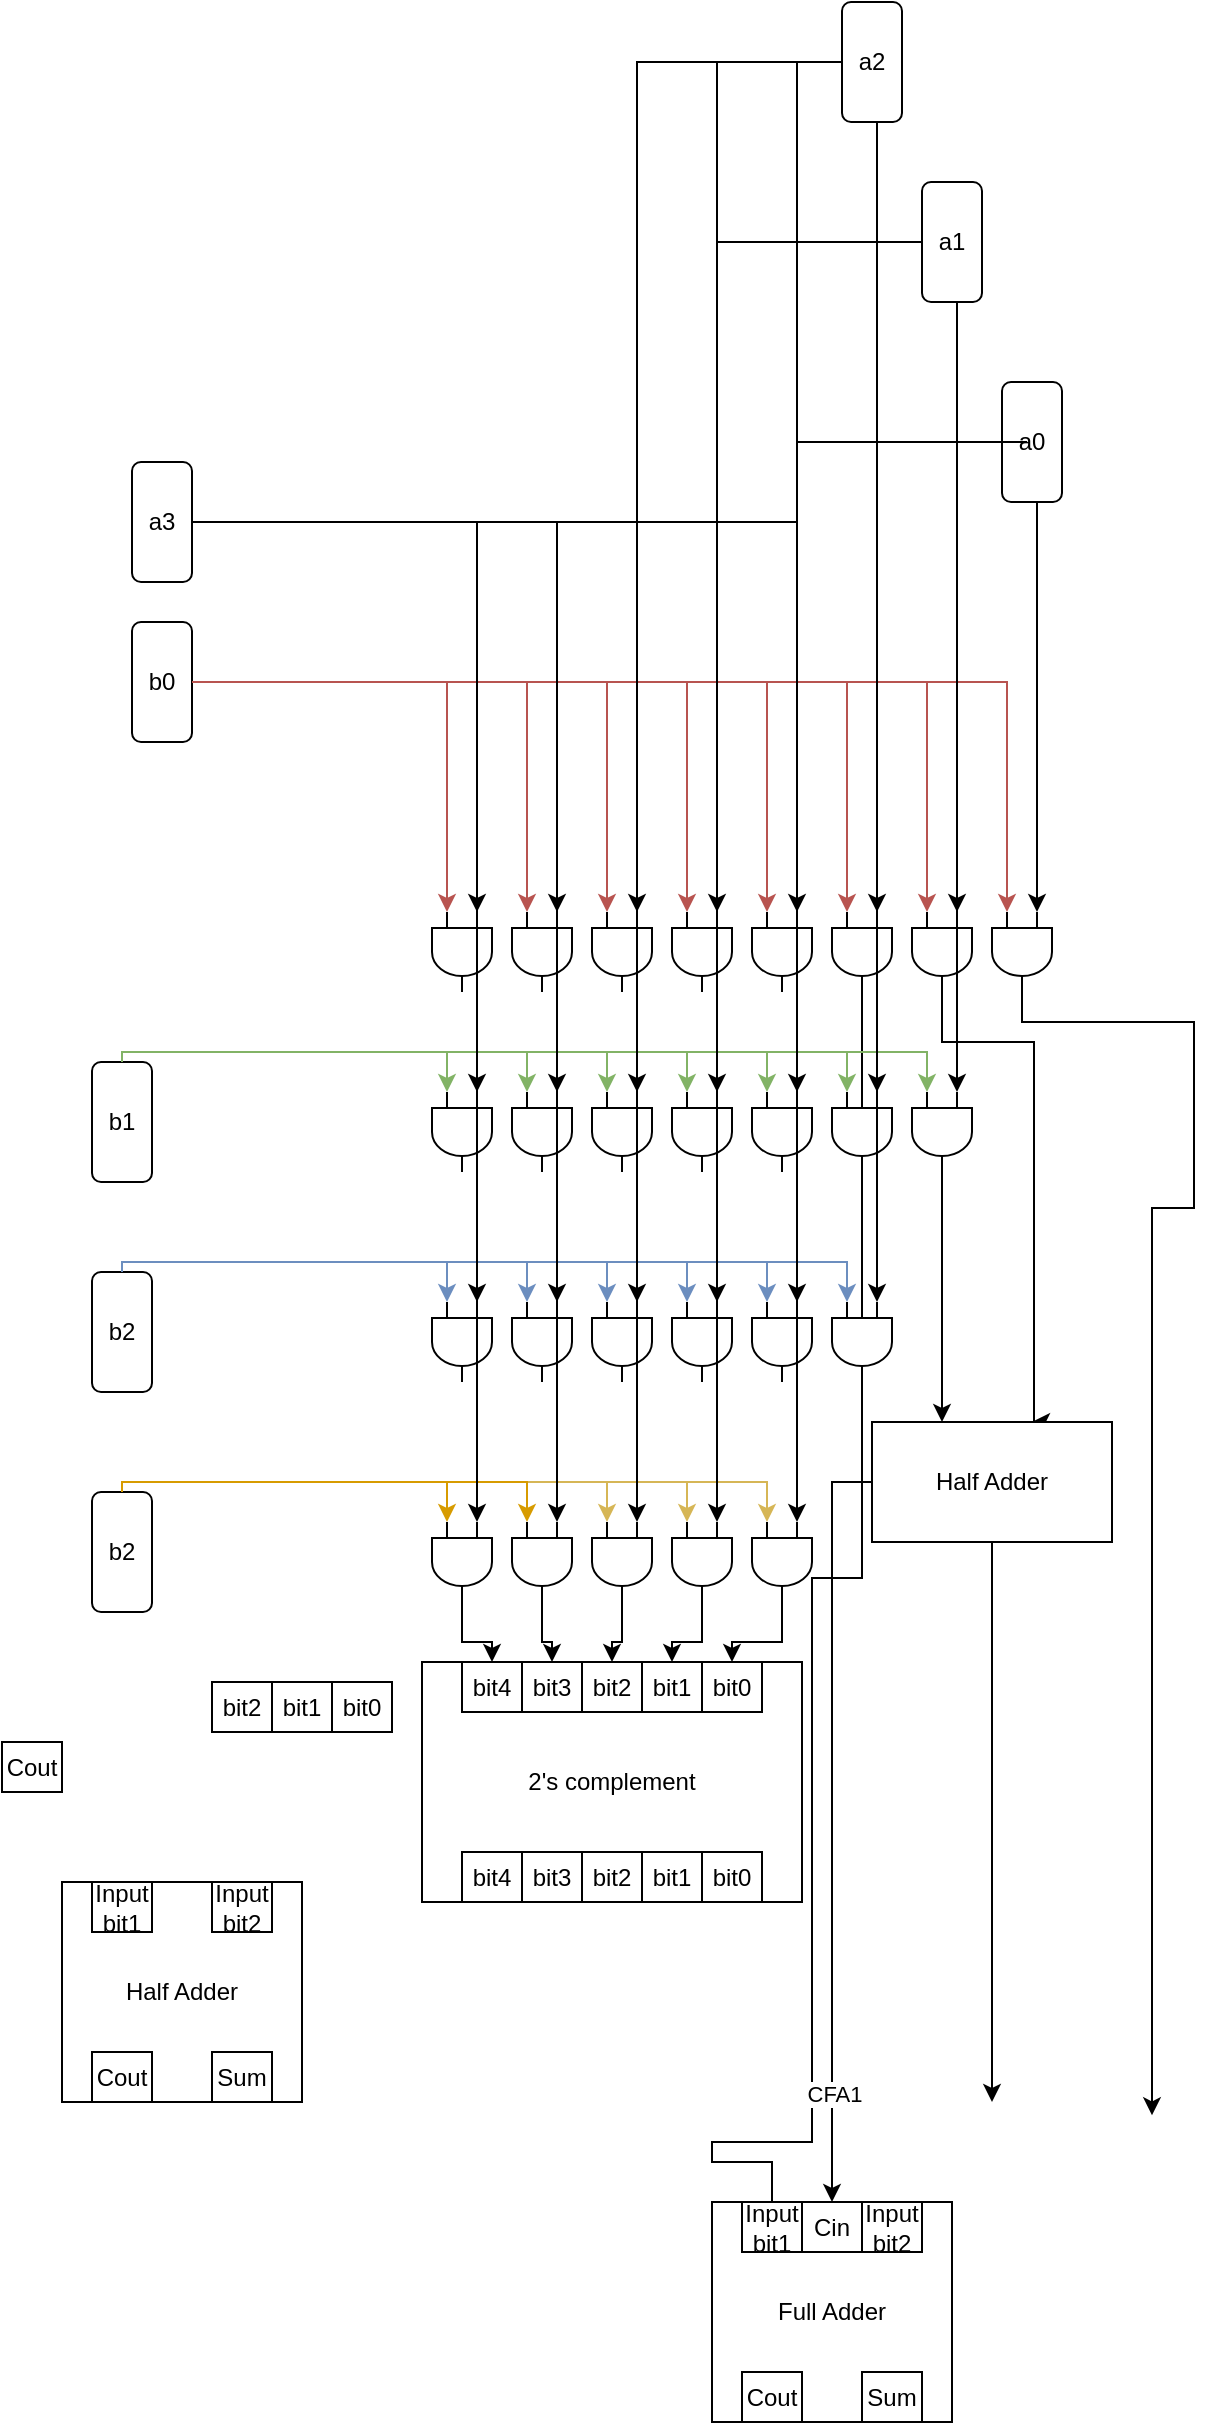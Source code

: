 <mxfile version="24.7.1" type="device">
  <diagram name="Page-1" id="_7-kyc24zZBBzPfGvsMf">
    <mxGraphModel dx="1100" dy="1685" grid="1" gridSize="10" guides="1" tooltips="1" connect="1" arrows="1" fold="1" page="1" pageScale="1" pageWidth="850" pageHeight="1100" math="0" shadow="0">
      <root>
        <mxCell id="0" />
        <mxCell id="1" parent="0" />
        <mxCell id="5pCQrYaOmco9dYhhF71u-10" value="a3" style="rounded=1;whiteSpace=wrap;html=1;" vertex="1" parent="1">
          <mxGeometry x="100" y="-60" width="30" height="60" as="geometry" />
        </mxCell>
        <mxCell id="5pCQrYaOmco9dYhhF71u-11" value="a2" style="rounded=1;whiteSpace=wrap;html=1;" vertex="1" parent="1">
          <mxGeometry x="455" y="-290" width="30" height="60" as="geometry" />
        </mxCell>
        <mxCell id="5pCQrYaOmco9dYhhF71u-12" value="a1" style="rounded=1;whiteSpace=wrap;html=1;" vertex="1" parent="1">
          <mxGeometry x="495" y="-200" width="30" height="60" as="geometry" />
        </mxCell>
        <mxCell id="5pCQrYaOmco9dYhhF71u-13" value="b0" style="rounded=1;whiteSpace=wrap;html=1;" vertex="1" parent="1">
          <mxGeometry x="100" y="20" width="30" height="60" as="geometry" />
        </mxCell>
        <mxCell id="5pCQrYaOmco9dYhhF71u-16" value="b1" style="rounded=1;whiteSpace=wrap;html=1;" vertex="1" parent="1">
          <mxGeometry x="80" y="240" width="30" height="60" as="geometry" />
        </mxCell>
        <mxCell id="5pCQrYaOmco9dYhhF71u-143" style="edgeStyle=orthogonalEdgeStyle;rounded=0;orthogonalLoop=1;jettySize=auto;html=1;exitX=1;exitY=0.5;exitDx=0;exitDy=0;exitPerimeter=0;" edge="1" parent="1" source="5pCQrYaOmco9dYhhF71u-19">
          <mxGeometry relative="1" as="geometry">
            <mxPoint x="610" y="766.667" as="targetPoint" />
            <Array as="points">
              <mxPoint x="545" y="220" />
              <mxPoint x="631" y="220" />
              <mxPoint x="631" y="313" />
            </Array>
          </mxGeometry>
        </mxCell>
        <mxCell id="5pCQrYaOmco9dYhhF71u-19" value="" style="verticalLabelPosition=bottom;shadow=0;dashed=0;align=center;html=1;verticalAlign=top;shape=mxgraph.electrical.logic_gates.logic_gate;operation=and;rotation=90;" vertex="1" parent="1">
          <mxGeometry x="525" y="170" width="40" height="30" as="geometry" />
        </mxCell>
        <mxCell id="5pCQrYaOmco9dYhhF71u-136" style="edgeStyle=orthogonalEdgeStyle;rounded=0;orthogonalLoop=1;jettySize=auto;html=1;exitX=1;exitY=0.5;exitDx=0;exitDy=0;exitPerimeter=0;" edge="1" parent="1" source="5pCQrYaOmco9dYhhF71u-20">
          <mxGeometry relative="1" as="geometry">
            <mxPoint x="550" y="420" as="targetPoint" />
            <Array as="points">
              <mxPoint x="505" y="230" />
              <mxPoint x="551" y="230" />
              <mxPoint x="551" y="420" />
            </Array>
          </mxGeometry>
        </mxCell>
        <mxCell id="5pCQrYaOmco9dYhhF71u-20" value="" style="verticalLabelPosition=bottom;shadow=0;dashed=0;align=center;html=1;verticalAlign=top;shape=mxgraph.electrical.logic_gates.logic_gate;operation=and;rotation=90;" vertex="1" parent="1">
          <mxGeometry x="485" y="170" width="40" height="30" as="geometry" />
        </mxCell>
        <mxCell id="5pCQrYaOmco9dYhhF71u-145" style="edgeStyle=orthogonalEdgeStyle;rounded=0;orthogonalLoop=1;jettySize=auto;html=1;entryX=0.5;entryY=1;entryDx=0;entryDy=0;" edge="1" parent="1" source="5pCQrYaOmco9dYhhF71u-21" target="5pCQrYaOmco9dYhhF71u-175">
          <mxGeometry relative="1" as="geometry">
            <mxPoint x="435" y="790.002" as="targetPoint" />
            <Array as="points">
              <mxPoint x="465" y="498" />
              <mxPoint x="440" y="498" />
              <mxPoint x="440" y="780" />
              <mxPoint x="390" y="780" />
              <mxPoint x="390" y="790" />
              <mxPoint x="420" y="790" />
            </Array>
          </mxGeometry>
        </mxCell>
        <mxCell id="5pCQrYaOmco9dYhhF71u-21" value="" style="verticalLabelPosition=bottom;shadow=0;dashed=0;align=center;html=1;verticalAlign=top;shape=mxgraph.electrical.logic_gates.logic_gate;operation=and;rotation=90;" vertex="1" parent="1">
          <mxGeometry x="445" y="170" width="40" height="30" as="geometry" />
        </mxCell>
        <mxCell id="5pCQrYaOmco9dYhhF71u-22" value="" style="verticalLabelPosition=bottom;shadow=0;dashed=0;align=center;html=1;verticalAlign=top;shape=mxgraph.electrical.logic_gates.logic_gate;operation=and;rotation=90;" vertex="1" parent="1">
          <mxGeometry x="405" y="170" width="40" height="30" as="geometry" />
        </mxCell>
        <mxCell id="5pCQrYaOmco9dYhhF71u-23" value="" style="verticalLabelPosition=bottom;shadow=0;dashed=0;align=center;html=1;verticalAlign=top;shape=mxgraph.electrical.logic_gates.logic_gate;operation=and;rotation=90;" vertex="1" parent="1">
          <mxGeometry x="365" y="170" width="40" height="30" as="geometry" />
        </mxCell>
        <mxCell id="5pCQrYaOmco9dYhhF71u-24" value="" style="verticalLabelPosition=bottom;shadow=0;dashed=0;align=center;html=1;verticalAlign=top;shape=mxgraph.electrical.logic_gates.logic_gate;operation=and;rotation=90;" vertex="1" parent="1">
          <mxGeometry x="325" y="170" width="40" height="30" as="geometry" />
        </mxCell>
        <mxCell id="5pCQrYaOmco9dYhhF71u-25" value="" style="verticalLabelPosition=bottom;shadow=0;dashed=0;align=center;html=1;verticalAlign=top;shape=mxgraph.electrical.logic_gates.logic_gate;operation=and;rotation=90;" vertex="1" parent="1">
          <mxGeometry x="285" y="170" width="40" height="30" as="geometry" />
        </mxCell>
        <mxCell id="5pCQrYaOmco9dYhhF71u-26" value="" style="verticalLabelPosition=bottom;shadow=0;dashed=0;align=center;html=1;verticalAlign=top;shape=mxgraph.electrical.logic_gates.logic_gate;operation=and;rotation=90;" vertex="1" parent="1">
          <mxGeometry x="245" y="170" width="40" height="30" as="geometry" />
        </mxCell>
        <mxCell id="5pCQrYaOmco9dYhhF71u-28" style="edgeStyle=orthogonalEdgeStyle;rounded=0;orthogonalLoop=1;jettySize=auto;html=1;entryX=0;entryY=0.75;entryDx=0;entryDy=0;entryPerimeter=0;fillColor=#f8cecc;strokeColor=#b85450;" edge="1" parent="1" source="5pCQrYaOmco9dYhhF71u-13" target="5pCQrYaOmco9dYhhF71u-19">
          <mxGeometry relative="1" as="geometry">
            <Array as="points">
              <mxPoint x="538" y="50" />
            </Array>
          </mxGeometry>
        </mxCell>
        <mxCell id="5pCQrYaOmco9dYhhF71u-31" style="edgeStyle=orthogonalEdgeStyle;rounded=0;orthogonalLoop=1;jettySize=auto;html=1;entryX=0;entryY=0.25;entryDx=0;entryDy=0;entryPerimeter=0;" edge="1" parent="1" source="5pCQrYaOmco9dYhhF71u-10" target="5pCQrYaOmco9dYhhF71u-22">
          <mxGeometry relative="1" as="geometry">
            <Array as="points">
              <mxPoint x="105" y="-30" />
              <mxPoint x="432" y="-30" />
            </Array>
          </mxGeometry>
        </mxCell>
        <mxCell id="5pCQrYaOmco9dYhhF71u-32" style="edgeStyle=orthogonalEdgeStyle;rounded=0;orthogonalLoop=1;jettySize=auto;html=1;entryX=0;entryY=0.25;entryDx=0;entryDy=0;entryPerimeter=0;" edge="1" parent="1" source="5pCQrYaOmco9dYhhF71u-10" target="5pCQrYaOmco9dYhhF71u-23">
          <mxGeometry relative="1" as="geometry">
            <Array as="points">
              <mxPoint x="105" y="-30" />
              <mxPoint x="392" y="-30" />
            </Array>
          </mxGeometry>
        </mxCell>
        <mxCell id="5pCQrYaOmco9dYhhF71u-33" style="edgeStyle=orthogonalEdgeStyle;rounded=0;orthogonalLoop=1;jettySize=auto;html=1;entryX=0;entryY=0.25;entryDx=0;entryDy=0;entryPerimeter=0;" edge="1" parent="1" source="5pCQrYaOmco9dYhhF71u-10" target="5pCQrYaOmco9dYhhF71u-24">
          <mxGeometry relative="1" as="geometry">
            <Array as="points">
              <mxPoint x="352" y="-30" />
            </Array>
          </mxGeometry>
        </mxCell>
        <mxCell id="5pCQrYaOmco9dYhhF71u-37" style="edgeStyle=orthogonalEdgeStyle;rounded=0;orthogonalLoop=1;jettySize=auto;html=1;entryX=0;entryY=0.25;entryDx=0;entryDy=0;entryPerimeter=0;" edge="1" parent="1" source="5pCQrYaOmco9dYhhF71u-10" target="5pCQrYaOmco9dYhhF71u-25">
          <mxGeometry relative="1" as="geometry">
            <Array as="points">
              <mxPoint x="312" y="-30" />
            </Array>
          </mxGeometry>
        </mxCell>
        <mxCell id="5pCQrYaOmco9dYhhF71u-38" style="edgeStyle=orthogonalEdgeStyle;rounded=0;orthogonalLoop=1;jettySize=auto;html=1;entryX=0;entryY=0.25;entryDx=0;entryDy=0;entryPerimeter=0;" edge="1" parent="1" source="5pCQrYaOmco9dYhhF71u-10" target="5pCQrYaOmco9dYhhF71u-26">
          <mxGeometry relative="1" as="geometry">
            <Array as="points">
              <mxPoint x="105" y="-30" />
              <mxPoint x="272" y="-30" />
            </Array>
          </mxGeometry>
        </mxCell>
        <mxCell id="5pCQrYaOmco9dYhhF71u-9" value="a0" style="rounded=1;whiteSpace=wrap;html=1;" vertex="1" parent="1">
          <mxGeometry x="535" y="-100" width="30" height="60" as="geometry" />
        </mxCell>
        <mxCell id="5pCQrYaOmco9dYhhF71u-40" style="edgeStyle=orthogonalEdgeStyle;rounded=0;orthogonalLoop=1;jettySize=auto;html=1;entryX=0;entryY=0.25;entryDx=0;entryDy=0;entryPerimeter=0;" edge="1" parent="1" source="5pCQrYaOmco9dYhhF71u-12" target="5pCQrYaOmco9dYhhF71u-20">
          <mxGeometry relative="1" as="geometry">
            <Array as="points">
              <mxPoint x="513" y="102" />
            </Array>
          </mxGeometry>
        </mxCell>
        <mxCell id="5pCQrYaOmco9dYhhF71u-41" style="edgeStyle=orthogonalEdgeStyle;rounded=0;orthogonalLoop=1;jettySize=auto;html=1;entryX=0;entryY=0.25;entryDx=0;entryDy=0;entryPerimeter=0;" edge="1" parent="1" source="5pCQrYaOmco9dYhhF71u-9" target="5pCQrYaOmco9dYhhF71u-19">
          <mxGeometry relative="1" as="geometry">
            <Array as="points">
              <mxPoint x="552" y="50" />
            </Array>
          </mxGeometry>
        </mxCell>
        <mxCell id="5pCQrYaOmco9dYhhF71u-44" style="edgeStyle=orthogonalEdgeStyle;rounded=0;orthogonalLoop=1;jettySize=auto;html=1;entryX=0;entryY=0.25;entryDx=0;entryDy=0;entryPerimeter=0;" edge="1" parent="1" source="5pCQrYaOmco9dYhhF71u-11" target="5pCQrYaOmco9dYhhF71u-21">
          <mxGeometry relative="1" as="geometry">
            <mxPoint x="470" y="160" as="targetPoint" />
            <Array as="points">
              <mxPoint x="473" y="88" />
            </Array>
          </mxGeometry>
        </mxCell>
        <mxCell id="5pCQrYaOmco9dYhhF71u-45" style="edgeStyle=orthogonalEdgeStyle;rounded=0;orthogonalLoop=1;jettySize=auto;html=1;entryX=0;entryY=0.75;entryDx=0;entryDy=0;entryPerimeter=0;fillColor=#f8cecc;strokeColor=#b85450;" edge="1" parent="1" source="5pCQrYaOmco9dYhhF71u-13" target="5pCQrYaOmco9dYhhF71u-20">
          <mxGeometry relative="1" as="geometry" />
        </mxCell>
        <mxCell id="5pCQrYaOmco9dYhhF71u-46" style="edgeStyle=orthogonalEdgeStyle;rounded=0;orthogonalLoop=1;jettySize=auto;html=1;entryX=0;entryY=0.75;entryDx=0;entryDy=0;entryPerimeter=0;fillColor=#f8cecc;strokeColor=#b85450;" edge="1" parent="1" source="5pCQrYaOmco9dYhhF71u-13" target="5pCQrYaOmco9dYhhF71u-21">
          <mxGeometry relative="1" as="geometry">
            <mxPoint x="450" y="160" as="targetPoint" />
            <Array as="points">
              <mxPoint x="458" y="50" />
            </Array>
          </mxGeometry>
        </mxCell>
        <mxCell id="5pCQrYaOmco9dYhhF71u-47" style="edgeStyle=orthogonalEdgeStyle;rounded=0;orthogonalLoop=1;jettySize=auto;html=1;entryX=0;entryY=0.75;entryDx=0;entryDy=0;entryPerimeter=0;fillColor=#f8cecc;strokeColor=#b85450;" edge="1" parent="1" source="5pCQrYaOmco9dYhhF71u-13" target="5pCQrYaOmco9dYhhF71u-22">
          <mxGeometry relative="1" as="geometry" />
        </mxCell>
        <mxCell id="5pCQrYaOmco9dYhhF71u-48" style="edgeStyle=orthogonalEdgeStyle;rounded=0;orthogonalLoop=1;jettySize=auto;html=1;entryX=0;entryY=0.75;entryDx=0;entryDy=0;entryPerimeter=0;fillColor=#f8cecc;strokeColor=#b85450;" edge="1" parent="1" source="5pCQrYaOmco9dYhhF71u-13" target="5pCQrYaOmco9dYhhF71u-23">
          <mxGeometry relative="1" as="geometry" />
        </mxCell>
        <mxCell id="5pCQrYaOmco9dYhhF71u-50" style="edgeStyle=orthogonalEdgeStyle;rounded=0;orthogonalLoop=1;jettySize=auto;html=1;entryX=0;entryY=0.75;entryDx=0;entryDy=0;entryPerimeter=0;fillColor=#f8cecc;strokeColor=#b85450;" edge="1" parent="1" source="5pCQrYaOmco9dYhhF71u-13" target="5pCQrYaOmco9dYhhF71u-24">
          <mxGeometry relative="1" as="geometry" />
        </mxCell>
        <mxCell id="5pCQrYaOmco9dYhhF71u-51" style="edgeStyle=orthogonalEdgeStyle;rounded=0;orthogonalLoop=1;jettySize=auto;html=1;entryX=0;entryY=0.75;entryDx=0;entryDy=0;entryPerimeter=0;fillColor=#f8cecc;strokeColor=#b85450;" edge="1" parent="1" source="5pCQrYaOmco9dYhhF71u-13" target="5pCQrYaOmco9dYhhF71u-25">
          <mxGeometry relative="1" as="geometry" />
        </mxCell>
        <mxCell id="5pCQrYaOmco9dYhhF71u-52" style="edgeStyle=orthogonalEdgeStyle;rounded=0;orthogonalLoop=1;jettySize=auto;html=1;entryX=0;entryY=0.75;entryDx=0;entryDy=0;entryPerimeter=0;fillColor=#f8cecc;strokeColor=#b85450;" edge="1" parent="1" source="5pCQrYaOmco9dYhhF71u-13" target="5pCQrYaOmco9dYhhF71u-26">
          <mxGeometry relative="1" as="geometry" />
        </mxCell>
        <mxCell id="5pCQrYaOmco9dYhhF71u-137" style="edgeStyle=orthogonalEdgeStyle;rounded=0;orthogonalLoop=1;jettySize=auto;html=1;" edge="1" parent="1" source="5pCQrYaOmco9dYhhF71u-54">
          <mxGeometry relative="1" as="geometry">
            <mxPoint x="505" y="420" as="targetPoint" />
          </mxGeometry>
        </mxCell>
        <mxCell id="5pCQrYaOmco9dYhhF71u-54" value="" style="verticalLabelPosition=bottom;shadow=0;dashed=0;align=center;html=1;verticalAlign=top;shape=mxgraph.electrical.logic_gates.logic_gate;operation=and;rotation=90;" vertex="1" parent="1">
          <mxGeometry x="485" y="260" width="40" height="30" as="geometry" />
        </mxCell>
        <mxCell id="5pCQrYaOmco9dYhhF71u-55" value="" style="verticalLabelPosition=bottom;shadow=0;dashed=0;align=center;html=1;verticalAlign=top;shape=mxgraph.electrical.logic_gates.logic_gate;operation=and;rotation=90;" vertex="1" parent="1">
          <mxGeometry x="445" y="260" width="40" height="30" as="geometry" />
        </mxCell>
        <mxCell id="5pCQrYaOmco9dYhhF71u-56" value="" style="verticalLabelPosition=bottom;shadow=0;dashed=0;align=center;html=1;verticalAlign=top;shape=mxgraph.electrical.logic_gates.logic_gate;operation=and;rotation=90;" vertex="1" parent="1">
          <mxGeometry x="405" y="260" width="40" height="30" as="geometry" />
        </mxCell>
        <mxCell id="5pCQrYaOmco9dYhhF71u-57" value="" style="verticalLabelPosition=bottom;shadow=0;dashed=0;align=center;html=1;verticalAlign=top;shape=mxgraph.electrical.logic_gates.logic_gate;operation=and;rotation=90;" vertex="1" parent="1">
          <mxGeometry x="365" y="260" width="40" height="30" as="geometry" />
        </mxCell>
        <mxCell id="5pCQrYaOmco9dYhhF71u-58" value="" style="verticalLabelPosition=bottom;shadow=0;dashed=0;align=center;html=1;verticalAlign=top;shape=mxgraph.electrical.logic_gates.logic_gate;operation=and;rotation=90;" vertex="1" parent="1">
          <mxGeometry x="325" y="260" width="40" height="30" as="geometry" />
        </mxCell>
        <mxCell id="5pCQrYaOmco9dYhhF71u-59" value="" style="verticalLabelPosition=bottom;shadow=0;dashed=0;align=center;html=1;verticalAlign=top;shape=mxgraph.electrical.logic_gates.logic_gate;operation=and;rotation=90;" vertex="1" parent="1">
          <mxGeometry x="285" y="260" width="40" height="30" as="geometry" />
        </mxCell>
        <mxCell id="5pCQrYaOmco9dYhhF71u-60" value="" style="verticalLabelPosition=bottom;shadow=0;dashed=0;align=center;html=1;verticalAlign=top;shape=mxgraph.electrical.logic_gates.logic_gate;operation=and;rotation=90;" vertex="1" parent="1">
          <mxGeometry x="245" y="260" width="40" height="30" as="geometry" />
        </mxCell>
        <mxCell id="5pCQrYaOmco9dYhhF71u-62" style="edgeStyle=orthogonalEdgeStyle;rounded=0;orthogonalLoop=1;jettySize=auto;html=1;entryX=0;entryY=0.75;entryDx=0;entryDy=0;entryPerimeter=0;fillColor=#d5e8d4;strokeColor=#82b366;" edge="1" parent="1" source="5pCQrYaOmco9dYhhF71u-16" target="5pCQrYaOmco9dYhhF71u-54">
          <mxGeometry relative="1" as="geometry">
            <Array as="points">
              <mxPoint x="95" y="235" />
              <mxPoint x="498" y="235" />
            </Array>
          </mxGeometry>
        </mxCell>
        <mxCell id="5pCQrYaOmco9dYhhF71u-63" style="edgeStyle=orthogonalEdgeStyle;rounded=0;orthogonalLoop=1;jettySize=auto;html=1;entryX=0;entryY=0.75;entryDx=0;entryDy=0;entryPerimeter=0;fillColor=#d5e8d4;strokeColor=#82b366;" edge="1" parent="1" source="5pCQrYaOmco9dYhhF71u-16" target="5pCQrYaOmco9dYhhF71u-55">
          <mxGeometry relative="1" as="geometry">
            <Array as="points">
              <mxPoint x="95" y="235" />
              <mxPoint x="458" y="235" />
            </Array>
          </mxGeometry>
        </mxCell>
        <mxCell id="5pCQrYaOmco9dYhhF71u-64" style="edgeStyle=orthogonalEdgeStyle;rounded=0;orthogonalLoop=1;jettySize=auto;html=1;entryX=0;entryY=0.75;entryDx=0;entryDy=0;entryPerimeter=0;fillColor=#d5e8d4;strokeColor=#82b366;" edge="1" parent="1" source="5pCQrYaOmco9dYhhF71u-16" target="5pCQrYaOmco9dYhhF71u-56">
          <mxGeometry relative="1" as="geometry">
            <Array as="points">
              <mxPoint x="95" y="235" />
              <mxPoint x="418" y="235" />
            </Array>
          </mxGeometry>
        </mxCell>
        <mxCell id="5pCQrYaOmco9dYhhF71u-65" style="edgeStyle=orthogonalEdgeStyle;rounded=0;orthogonalLoop=1;jettySize=auto;html=1;entryX=0;entryY=0.75;entryDx=0;entryDy=0;entryPerimeter=0;fillColor=#d5e8d4;strokeColor=#82b366;" edge="1" parent="1" source="5pCQrYaOmco9dYhhF71u-16" target="5pCQrYaOmco9dYhhF71u-57">
          <mxGeometry relative="1" as="geometry">
            <Array as="points">
              <mxPoint x="95" y="235" />
              <mxPoint x="378" y="235" />
            </Array>
          </mxGeometry>
        </mxCell>
        <mxCell id="5pCQrYaOmco9dYhhF71u-66" style="edgeStyle=orthogonalEdgeStyle;rounded=0;orthogonalLoop=1;jettySize=auto;html=1;entryX=0;entryY=0.75;entryDx=0;entryDy=0;entryPerimeter=0;fillColor=#d5e8d4;strokeColor=#82b366;" edge="1" parent="1" source="5pCQrYaOmco9dYhhF71u-16" target="5pCQrYaOmco9dYhhF71u-58">
          <mxGeometry relative="1" as="geometry">
            <Array as="points">
              <mxPoint x="95" y="235" />
              <mxPoint x="338" y="235" />
            </Array>
          </mxGeometry>
        </mxCell>
        <mxCell id="5pCQrYaOmco9dYhhF71u-67" style="edgeStyle=orthogonalEdgeStyle;rounded=0;orthogonalLoop=1;jettySize=auto;html=1;entryX=0;entryY=0.75;entryDx=0;entryDy=0;entryPerimeter=0;fillColor=#d5e8d4;strokeColor=#82b366;" edge="1" parent="1" source="5pCQrYaOmco9dYhhF71u-16" target="5pCQrYaOmco9dYhhF71u-59">
          <mxGeometry relative="1" as="geometry">
            <Array as="points">
              <mxPoint x="95" y="235" />
              <mxPoint x="298" y="235" />
            </Array>
          </mxGeometry>
        </mxCell>
        <mxCell id="5pCQrYaOmco9dYhhF71u-68" style="edgeStyle=orthogonalEdgeStyle;rounded=0;orthogonalLoop=1;jettySize=auto;html=1;entryX=0;entryY=0.75;entryDx=0;entryDy=0;entryPerimeter=0;fillColor=#d5e8d4;strokeColor=#82b366;" edge="1" parent="1" source="5pCQrYaOmco9dYhhF71u-16" target="5pCQrYaOmco9dYhhF71u-60">
          <mxGeometry relative="1" as="geometry">
            <Array as="points">
              <mxPoint x="95" y="235" />
              <mxPoint x="258" y="235" />
            </Array>
          </mxGeometry>
        </mxCell>
        <mxCell id="5pCQrYaOmco9dYhhF71u-70" style="edgeStyle=orthogonalEdgeStyle;rounded=0;orthogonalLoop=1;jettySize=auto;html=1;entryX=0;entryY=0.25;entryDx=0;entryDy=0;entryPerimeter=0;" edge="1" parent="1" target="5pCQrYaOmco9dYhhF71u-54">
          <mxGeometry relative="1" as="geometry">
            <mxPoint x="547.53" y="-70" as="sourcePoint" />
            <mxPoint x="525.03" y="235" as="targetPoint" />
            <Array as="points">
              <mxPoint x="513" y="-70" />
            </Array>
          </mxGeometry>
        </mxCell>
        <mxCell id="5pCQrYaOmco9dYhhF71u-73" style="edgeStyle=orthogonalEdgeStyle;rounded=0;orthogonalLoop=1;jettySize=auto;html=1;entryX=0;entryY=0.25;entryDx=0;entryDy=0;entryPerimeter=0;" edge="1" parent="1" source="5pCQrYaOmco9dYhhF71u-11" target="5pCQrYaOmco9dYhhF71u-56">
          <mxGeometry relative="1" as="geometry" />
        </mxCell>
        <mxCell id="5pCQrYaOmco9dYhhF71u-74" style="edgeStyle=orthogonalEdgeStyle;rounded=0;orthogonalLoop=1;jettySize=auto;html=1;entryX=0;entryY=0.25;entryDx=0;entryDy=0;entryPerimeter=0;" edge="1" parent="1" source="5pCQrYaOmco9dYhhF71u-12" target="5pCQrYaOmco9dYhhF71u-55">
          <mxGeometry relative="1" as="geometry" />
        </mxCell>
        <mxCell id="5pCQrYaOmco9dYhhF71u-75" style="edgeStyle=orthogonalEdgeStyle;rounded=0;orthogonalLoop=1;jettySize=auto;html=1;entryX=0;entryY=0.25;entryDx=0;entryDy=0;entryPerimeter=0;" edge="1" parent="1" source="5pCQrYaOmco9dYhhF71u-10" target="5pCQrYaOmco9dYhhF71u-57">
          <mxGeometry relative="1" as="geometry">
            <Array as="points">
              <mxPoint x="105" y="-30" />
              <mxPoint x="392" y="-30" />
            </Array>
          </mxGeometry>
        </mxCell>
        <mxCell id="5pCQrYaOmco9dYhhF71u-76" style="edgeStyle=orthogonalEdgeStyle;rounded=0;orthogonalLoop=1;jettySize=auto;html=1;entryX=0;entryY=0.25;entryDx=0;entryDy=0;entryPerimeter=0;" edge="1" parent="1" source="5pCQrYaOmco9dYhhF71u-10" target="5pCQrYaOmco9dYhhF71u-58">
          <mxGeometry relative="1" as="geometry">
            <Array as="points">
              <mxPoint x="105" y="-30" />
              <mxPoint x="352" y="-30" />
            </Array>
          </mxGeometry>
        </mxCell>
        <mxCell id="5pCQrYaOmco9dYhhF71u-77" style="edgeStyle=orthogonalEdgeStyle;rounded=0;orthogonalLoop=1;jettySize=auto;html=1;entryX=0;entryY=0.25;entryDx=0;entryDy=0;entryPerimeter=0;" edge="1" parent="1" source="5pCQrYaOmco9dYhhF71u-10" target="5pCQrYaOmco9dYhhF71u-59">
          <mxGeometry relative="1" as="geometry">
            <Array as="points">
              <mxPoint x="105" y="-30" />
              <mxPoint x="312" y="-30" />
            </Array>
          </mxGeometry>
        </mxCell>
        <mxCell id="5pCQrYaOmco9dYhhF71u-78" style="edgeStyle=orthogonalEdgeStyle;rounded=0;orthogonalLoop=1;jettySize=auto;html=1;entryX=0;entryY=0.25;entryDx=0;entryDy=0;entryPerimeter=0;" edge="1" parent="1" source="5pCQrYaOmco9dYhhF71u-10" target="5pCQrYaOmco9dYhhF71u-60">
          <mxGeometry relative="1" as="geometry">
            <Array as="points">
              <mxPoint x="105" y="-30" />
              <mxPoint x="272" y="-30" />
            </Array>
          </mxGeometry>
        </mxCell>
        <mxCell id="5pCQrYaOmco9dYhhF71u-79" value="b2" style="rounded=1;whiteSpace=wrap;html=1;" vertex="1" parent="1">
          <mxGeometry x="80" y="345" width="30" height="60" as="geometry" />
        </mxCell>
        <mxCell id="5pCQrYaOmco9dYhhF71u-81" value="" style="verticalLabelPosition=bottom;shadow=0;dashed=0;align=center;html=1;verticalAlign=top;shape=mxgraph.electrical.logic_gates.logic_gate;operation=and;rotation=90;" vertex="1" parent="1">
          <mxGeometry x="445" y="365" width="40" height="30" as="geometry" />
        </mxCell>
        <mxCell id="5pCQrYaOmco9dYhhF71u-82" value="" style="verticalLabelPosition=bottom;shadow=0;dashed=0;align=center;html=1;verticalAlign=top;shape=mxgraph.electrical.logic_gates.logic_gate;operation=and;rotation=90;" vertex="1" parent="1">
          <mxGeometry x="405" y="365" width="40" height="30" as="geometry" />
        </mxCell>
        <mxCell id="5pCQrYaOmco9dYhhF71u-83" value="" style="verticalLabelPosition=bottom;shadow=0;dashed=0;align=center;html=1;verticalAlign=top;shape=mxgraph.electrical.logic_gates.logic_gate;operation=and;rotation=90;" vertex="1" parent="1">
          <mxGeometry x="365" y="365" width="40" height="30" as="geometry" />
        </mxCell>
        <mxCell id="5pCQrYaOmco9dYhhF71u-84" value="" style="verticalLabelPosition=bottom;shadow=0;dashed=0;align=center;html=1;verticalAlign=top;shape=mxgraph.electrical.logic_gates.logic_gate;operation=and;rotation=90;" vertex="1" parent="1">
          <mxGeometry x="325" y="365" width="40" height="30" as="geometry" />
        </mxCell>
        <mxCell id="5pCQrYaOmco9dYhhF71u-85" value="" style="verticalLabelPosition=bottom;shadow=0;dashed=0;align=center;html=1;verticalAlign=top;shape=mxgraph.electrical.logic_gates.logic_gate;operation=and;rotation=90;" vertex="1" parent="1">
          <mxGeometry x="285" y="365" width="40" height="30" as="geometry" />
        </mxCell>
        <mxCell id="5pCQrYaOmco9dYhhF71u-86" value="" style="verticalLabelPosition=bottom;shadow=0;dashed=0;align=center;html=1;verticalAlign=top;shape=mxgraph.electrical.logic_gates.logic_gate;operation=and;rotation=90;" vertex="1" parent="1">
          <mxGeometry x="245" y="365" width="40" height="30" as="geometry" />
        </mxCell>
        <mxCell id="5pCQrYaOmco9dYhhF71u-88" style="edgeStyle=orthogonalEdgeStyle;rounded=0;orthogonalLoop=1;jettySize=auto;html=1;entryX=0;entryY=0.75;entryDx=0;entryDy=0;entryPerimeter=0;fillColor=#dae8fc;strokeColor=#6c8ebf;" edge="1" parent="1" source="5pCQrYaOmco9dYhhF71u-79" target="5pCQrYaOmco9dYhhF71u-81">
          <mxGeometry relative="1" as="geometry">
            <Array as="points">
              <mxPoint x="95" y="340" />
              <mxPoint x="458" y="340" />
            </Array>
          </mxGeometry>
        </mxCell>
        <mxCell id="5pCQrYaOmco9dYhhF71u-89" style="edgeStyle=orthogonalEdgeStyle;rounded=0;orthogonalLoop=1;jettySize=auto;html=1;entryX=0;entryY=0.75;entryDx=0;entryDy=0;entryPerimeter=0;fillColor=#dae8fc;strokeColor=#6c8ebf;" edge="1" parent="1" source="5pCQrYaOmco9dYhhF71u-79" target="5pCQrYaOmco9dYhhF71u-82">
          <mxGeometry relative="1" as="geometry">
            <Array as="points">
              <mxPoint x="95" y="340" />
              <mxPoint x="418" y="340" />
            </Array>
          </mxGeometry>
        </mxCell>
        <mxCell id="5pCQrYaOmco9dYhhF71u-90" style="edgeStyle=orthogonalEdgeStyle;rounded=0;orthogonalLoop=1;jettySize=auto;html=1;entryX=0;entryY=0.75;entryDx=0;entryDy=0;entryPerimeter=0;fillColor=#dae8fc;strokeColor=#6c8ebf;" edge="1" parent="1" source="5pCQrYaOmco9dYhhF71u-79" target="5pCQrYaOmco9dYhhF71u-83">
          <mxGeometry relative="1" as="geometry">
            <Array as="points">
              <mxPoint x="95" y="340" />
              <mxPoint x="378" y="340" />
            </Array>
          </mxGeometry>
        </mxCell>
        <mxCell id="5pCQrYaOmco9dYhhF71u-91" style="edgeStyle=orthogonalEdgeStyle;rounded=0;orthogonalLoop=1;jettySize=auto;html=1;entryX=0;entryY=0.75;entryDx=0;entryDy=0;entryPerimeter=0;fillColor=#dae8fc;strokeColor=#6c8ebf;" edge="1" parent="1" source="5pCQrYaOmco9dYhhF71u-79" target="5pCQrYaOmco9dYhhF71u-84">
          <mxGeometry relative="1" as="geometry">
            <Array as="points">
              <mxPoint x="95" y="340" />
              <mxPoint x="338" y="340" />
            </Array>
          </mxGeometry>
        </mxCell>
        <mxCell id="5pCQrYaOmco9dYhhF71u-92" style="edgeStyle=orthogonalEdgeStyle;rounded=0;orthogonalLoop=1;jettySize=auto;html=1;entryX=0;entryY=0.75;entryDx=0;entryDy=0;entryPerimeter=0;fillColor=#dae8fc;strokeColor=#6c8ebf;" edge="1" parent="1" source="5pCQrYaOmco9dYhhF71u-79" target="5pCQrYaOmco9dYhhF71u-85">
          <mxGeometry relative="1" as="geometry">
            <Array as="points">
              <mxPoint x="95" y="340" />
              <mxPoint x="298" y="340" />
            </Array>
          </mxGeometry>
        </mxCell>
        <mxCell id="5pCQrYaOmco9dYhhF71u-93" style="edgeStyle=orthogonalEdgeStyle;rounded=0;orthogonalLoop=1;jettySize=auto;html=1;entryX=0;entryY=0.75;entryDx=0;entryDy=0;entryPerimeter=0;fillColor=#dae8fc;strokeColor=#6c8ebf;" edge="1" parent="1" source="5pCQrYaOmco9dYhhF71u-79" target="5pCQrYaOmco9dYhhF71u-86">
          <mxGeometry relative="1" as="geometry">
            <Array as="points">
              <mxPoint x="95" y="340" />
              <mxPoint x="258" y="340" />
            </Array>
          </mxGeometry>
        </mxCell>
        <mxCell id="5pCQrYaOmco9dYhhF71u-95" style="edgeStyle=orthogonalEdgeStyle;rounded=0;orthogonalLoop=1;jettySize=auto;html=1;entryX=0;entryY=0.25;entryDx=0;entryDy=0;entryPerimeter=0;" edge="1" parent="1" source="5pCQrYaOmco9dYhhF71u-10" target="5pCQrYaOmco9dYhhF71u-86">
          <mxGeometry relative="1" as="geometry">
            <Array as="points">
              <mxPoint x="105" y="-30" />
              <mxPoint x="272" y="-30" />
            </Array>
          </mxGeometry>
        </mxCell>
        <mxCell id="5pCQrYaOmco9dYhhF71u-96" style="edgeStyle=orthogonalEdgeStyle;rounded=0;orthogonalLoop=1;jettySize=auto;html=1;entryX=0;entryY=0.25;entryDx=0;entryDy=0;entryPerimeter=0;" edge="1" parent="1" source="5pCQrYaOmco9dYhhF71u-10" target="5pCQrYaOmco9dYhhF71u-85">
          <mxGeometry relative="1" as="geometry">
            <Array as="points">
              <mxPoint x="105" y="-30" />
              <mxPoint x="312" y="-30" />
            </Array>
          </mxGeometry>
        </mxCell>
        <mxCell id="5pCQrYaOmco9dYhhF71u-97" style="edgeStyle=orthogonalEdgeStyle;rounded=0;orthogonalLoop=1;jettySize=auto;html=1;entryX=0;entryY=0.25;entryDx=0;entryDy=0;entryPerimeter=0;" edge="1" parent="1" source="5pCQrYaOmco9dYhhF71u-10" target="5pCQrYaOmco9dYhhF71u-84">
          <mxGeometry relative="1" as="geometry">
            <Array as="points">
              <mxPoint x="105" y="-30" />
              <mxPoint x="352" y="-30" />
            </Array>
          </mxGeometry>
        </mxCell>
        <mxCell id="5pCQrYaOmco9dYhhF71u-98" style="edgeStyle=orthogonalEdgeStyle;rounded=0;orthogonalLoop=1;jettySize=auto;html=1;entryX=0;entryY=0.25;entryDx=0;entryDy=0;entryPerimeter=0;" edge="1" parent="1" source="5pCQrYaOmco9dYhhF71u-9" target="5pCQrYaOmco9dYhhF71u-81">
          <mxGeometry relative="1" as="geometry" />
        </mxCell>
        <mxCell id="5pCQrYaOmco9dYhhF71u-99" style="edgeStyle=orthogonalEdgeStyle;rounded=0;orthogonalLoop=1;jettySize=auto;html=1;entryX=0;entryY=0.25;entryDx=0;entryDy=0;entryPerimeter=0;" edge="1" parent="1" source="5pCQrYaOmco9dYhhF71u-12" target="5pCQrYaOmco9dYhhF71u-82">
          <mxGeometry relative="1" as="geometry" />
        </mxCell>
        <mxCell id="5pCQrYaOmco9dYhhF71u-100" style="edgeStyle=orthogonalEdgeStyle;rounded=0;orthogonalLoop=1;jettySize=auto;html=1;entryX=0;entryY=0.25;entryDx=0;entryDy=0;entryPerimeter=0;" edge="1" parent="1" source="5pCQrYaOmco9dYhhF71u-11" target="5pCQrYaOmco9dYhhF71u-83">
          <mxGeometry relative="1" as="geometry" />
        </mxCell>
        <mxCell id="5pCQrYaOmco9dYhhF71u-101" value="b2" style="rounded=1;whiteSpace=wrap;html=1;" vertex="1" parent="1">
          <mxGeometry x="80" y="455" width="30" height="60" as="geometry" />
        </mxCell>
        <mxCell id="5pCQrYaOmco9dYhhF71u-158" style="edgeStyle=orthogonalEdgeStyle;rounded=0;orthogonalLoop=1;jettySize=auto;html=1;" edge="1" parent="1" source="5pCQrYaOmco9dYhhF71u-103" target="5pCQrYaOmco9dYhhF71u-156">
          <mxGeometry relative="1" as="geometry" />
        </mxCell>
        <mxCell id="5pCQrYaOmco9dYhhF71u-103" value="" style="verticalLabelPosition=bottom;shadow=0;dashed=0;align=center;html=1;verticalAlign=top;shape=mxgraph.electrical.logic_gates.logic_gate;operation=and;rotation=90;" vertex="1" parent="1">
          <mxGeometry x="405" y="475" width="40" height="30" as="geometry" />
        </mxCell>
        <mxCell id="5pCQrYaOmco9dYhhF71u-159" style="edgeStyle=orthogonalEdgeStyle;rounded=0;orthogonalLoop=1;jettySize=auto;html=1;entryX=0.5;entryY=0;entryDx=0;entryDy=0;" edge="1" parent="1" source="5pCQrYaOmco9dYhhF71u-104" target="5pCQrYaOmco9dYhhF71u-155">
          <mxGeometry relative="1" as="geometry" />
        </mxCell>
        <mxCell id="5pCQrYaOmco9dYhhF71u-104" value="" style="verticalLabelPosition=bottom;shadow=0;dashed=0;align=center;html=1;verticalAlign=top;shape=mxgraph.electrical.logic_gates.logic_gate;operation=and;rotation=90;" vertex="1" parent="1">
          <mxGeometry x="365" y="475" width="40" height="30" as="geometry" />
        </mxCell>
        <mxCell id="5pCQrYaOmco9dYhhF71u-160" style="edgeStyle=orthogonalEdgeStyle;rounded=0;orthogonalLoop=1;jettySize=auto;html=1;" edge="1" parent="1" source="5pCQrYaOmco9dYhhF71u-105" target="5pCQrYaOmco9dYhhF71u-154">
          <mxGeometry relative="1" as="geometry" />
        </mxCell>
        <mxCell id="5pCQrYaOmco9dYhhF71u-105" value="" style="verticalLabelPosition=bottom;shadow=0;dashed=0;align=center;html=1;verticalAlign=top;shape=mxgraph.electrical.logic_gates.logic_gate;operation=and;rotation=90;" vertex="1" parent="1">
          <mxGeometry x="325" y="475" width="40" height="30" as="geometry" />
        </mxCell>
        <mxCell id="5pCQrYaOmco9dYhhF71u-161" style="edgeStyle=orthogonalEdgeStyle;rounded=0;orthogonalLoop=1;jettySize=auto;html=1;entryX=0.5;entryY=0;entryDx=0;entryDy=0;" edge="1" parent="1" source="5pCQrYaOmco9dYhhF71u-106" target="5pCQrYaOmco9dYhhF71u-153">
          <mxGeometry relative="1" as="geometry" />
        </mxCell>
        <mxCell id="5pCQrYaOmco9dYhhF71u-106" value="" style="verticalLabelPosition=bottom;shadow=0;dashed=0;align=center;html=1;verticalAlign=top;shape=mxgraph.electrical.logic_gates.logic_gate;operation=and;rotation=90;" vertex="1" parent="1">
          <mxGeometry x="285" y="475" width="40" height="30" as="geometry" />
        </mxCell>
        <mxCell id="5pCQrYaOmco9dYhhF71u-162" style="edgeStyle=orthogonalEdgeStyle;rounded=0;orthogonalLoop=1;jettySize=auto;html=1;" edge="1" parent="1" source="5pCQrYaOmco9dYhhF71u-107" target="5pCQrYaOmco9dYhhF71u-152">
          <mxGeometry relative="1" as="geometry" />
        </mxCell>
        <mxCell id="5pCQrYaOmco9dYhhF71u-107" value="" style="verticalLabelPosition=bottom;shadow=0;dashed=0;align=center;html=1;verticalAlign=top;shape=mxgraph.electrical.logic_gates.logic_gate;operation=and;rotation=90;" vertex="1" parent="1">
          <mxGeometry x="245" y="475" width="40" height="30" as="geometry" />
        </mxCell>
        <mxCell id="5pCQrYaOmco9dYhhF71u-109" style="edgeStyle=orthogonalEdgeStyle;rounded=0;orthogonalLoop=1;jettySize=auto;html=1;entryX=0;entryY=0.75;entryDx=0;entryDy=0;entryPerimeter=0;fillColor=#fff2cc;strokeColor=#d6b656;" edge="1" parent="1" source="5pCQrYaOmco9dYhhF71u-101" target="5pCQrYaOmco9dYhhF71u-103">
          <mxGeometry relative="1" as="geometry">
            <Array as="points">
              <mxPoint x="95" y="450" />
              <mxPoint x="418" y="450" />
            </Array>
          </mxGeometry>
        </mxCell>
        <mxCell id="5pCQrYaOmco9dYhhF71u-110" style="edgeStyle=orthogonalEdgeStyle;rounded=0;orthogonalLoop=1;jettySize=auto;html=1;entryX=0;entryY=0.75;entryDx=0;entryDy=0;entryPerimeter=0;fillColor=#fff2cc;strokeColor=#d6b656;" edge="1" parent="1" source="5pCQrYaOmco9dYhhF71u-101" target="5pCQrYaOmco9dYhhF71u-104">
          <mxGeometry relative="1" as="geometry">
            <Array as="points">
              <mxPoint x="95" y="450" />
              <mxPoint x="378" y="450" />
            </Array>
          </mxGeometry>
        </mxCell>
        <mxCell id="5pCQrYaOmco9dYhhF71u-111" style="edgeStyle=orthogonalEdgeStyle;rounded=0;orthogonalLoop=1;jettySize=auto;html=1;entryX=0;entryY=0.75;entryDx=0;entryDy=0;entryPerimeter=0;fillColor=#fff2cc;strokeColor=#d6b656;" edge="1" parent="1" source="5pCQrYaOmco9dYhhF71u-101" target="5pCQrYaOmco9dYhhF71u-105">
          <mxGeometry relative="1" as="geometry">
            <Array as="points">
              <mxPoint x="95" y="450" />
              <mxPoint x="338" y="450" />
            </Array>
          </mxGeometry>
        </mxCell>
        <mxCell id="5pCQrYaOmco9dYhhF71u-112" style="edgeStyle=orthogonalEdgeStyle;rounded=0;orthogonalLoop=1;jettySize=auto;html=1;entryX=0;entryY=0.75;entryDx=0;entryDy=0;entryPerimeter=0;fillColor=#ffe6cc;strokeColor=#d79b00;" edge="1" parent="1" source="5pCQrYaOmco9dYhhF71u-101" target="5pCQrYaOmco9dYhhF71u-106">
          <mxGeometry relative="1" as="geometry">
            <Array as="points">
              <mxPoint x="95" y="450" />
              <mxPoint x="298" y="450" />
            </Array>
          </mxGeometry>
        </mxCell>
        <mxCell id="5pCQrYaOmco9dYhhF71u-113" style="edgeStyle=orthogonalEdgeStyle;rounded=0;orthogonalLoop=1;jettySize=auto;html=1;entryX=0;entryY=0.75;entryDx=0;entryDy=0;entryPerimeter=0;fillColor=#ffe6cc;strokeColor=#d79b00;" edge="1" parent="1" source="5pCQrYaOmco9dYhhF71u-101" target="5pCQrYaOmco9dYhhF71u-107">
          <mxGeometry relative="1" as="geometry">
            <Array as="points">
              <mxPoint x="95" y="450" />
              <mxPoint x="258" y="450" />
            </Array>
          </mxGeometry>
        </mxCell>
        <mxCell id="5pCQrYaOmco9dYhhF71u-114" style="edgeStyle=orthogonalEdgeStyle;rounded=0;orthogonalLoop=1;jettySize=auto;html=1;entryX=0;entryY=0.25;entryDx=0;entryDy=0;entryPerimeter=0;" edge="1" parent="1" source="5pCQrYaOmco9dYhhF71u-9" target="5pCQrYaOmco9dYhhF71u-103">
          <mxGeometry relative="1" as="geometry" />
        </mxCell>
        <mxCell id="5pCQrYaOmco9dYhhF71u-115" style="edgeStyle=orthogonalEdgeStyle;rounded=0;orthogonalLoop=1;jettySize=auto;html=1;entryX=0;entryY=0.25;entryDx=0;entryDy=0;entryPerimeter=0;" edge="1" parent="1" source="5pCQrYaOmco9dYhhF71u-12" target="5pCQrYaOmco9dYhhF71u-104">
          <mxGeometry relative="1" as="geometry" />
        </mxCell>
        <mxCell id="5pCQrYaOmco9dYhhF71u-116" style="edgeStyle=orthogonalEdgeStyle;rounded=0;orthogonalLoop=1;jettySize=auto;html=1;entryX=0;entryY=0.25;entryDx=0;entryDy=0;entryPerimeter=0;" edge="1" parent="1" source="5pCQrYaOmco9dYhhF71u-11" target="5pCQrYaOmco9dYhhF71u-105">
          <mxGeometry relative="1" as="geometry" />
        </mxCell>
        <mxCell id="5pCQrYaOmco9dYhhF71u-117" style="edgeStyle=orthogonalEdgeStyle;rounded=0;orthogonalLoop=1;jettySize=auto;html=1;entryX=0;entryY=0.25;entryDx=0;entryDy=0;entryPerimeter=0;" edge="1" parent="1" source="5pCQrYaOmco9dYhhF71u-10" target="5pCQrYaOmco9dYhhF71u-106">
          <mxGeometry relative="1" as="geometry" />
        </mxCell>
        <mxCell id="5pCQrYaOmco9dYhhF71u-118" style="edgeStyle=orthogonalEdgeStyle;rounded=0;orthogonalLoop=1;jettySize=auto;html=1;entryX=0;entryY=0.25;entryDx=0;entryDy=0;entryPerimeter=0;" edge="1" parent="1" source="5pCQrYaOmco9dYhhF71u-10" target="5pCQrYaOmco9dYhhF71u-107">
          <mxGeometry relative="1" as="geometry" />
        </mxCell>
        <mxCell id="5pCQrYaOmco9dYhhF71u-138" style="edgeStyle=orthogonalEdgeStyle;rounded=0;orthogonalLoop=1;jettySize=auto;html=1;" edge="1" parent="1" source="5pCQrYaOmco9dYhhF71u-135">
          <mxGeometry relative="1" as="geometry">
            <mxPoint x="530" y="760" as="targetPoint" />
          </mxGeometry>
        </mxCell>
        <mxCell id="5pCQrYaOmco9dYhhF71u-139" style="edgeStyle=orthogonalEdgeStyle;rounded=0;orthogonalLoop=1;jettySize=auto;html=1;" edge="1" parent="1" source="5pCQrYaOmco9dYhhF71u-135">
          <mxGeometry relative="1" as="geometry">
            <mxPoint x="450" y="810" as="targetPoint" />
          </mxGeometry>
        </mxCell>
        <mxCell id="5pCQrYaOmco9dYhhF71u-140" value="CFA1" style="edgeLabel;html=1;align=center;verticalAlign=middle;resizable=0;points=[];" vertex="1" connectable="0" parent="5pCQrYaOmco9dYhhF71u-139">
          <mxGeometry x="0.71" y="1" relative="1" as="geometry">
            <mxPoint y="1" as="offset" />
          </mxGeometry>
        </mxCell>
        <mxCell id="5pCQrYaOmco9dYhhF71u-135" value="Half Adder" style="rounded=0;whiteSpace=wrap;html=1;" vertex="1" parent="1">
          <mxGeometry x="470" y="420.002" width="120" height="60" as="geometry" />
        </mxCell>
        <mxCell id="5pCQrYaOmco9dYhhF71u-157" value="" style="group" vertex="1" connectable="0" parent="1">
          <mxGeometry x="245" y="540" width="190" height="120" as="geometry" />
        </mxCell>
        <mxCell id="5pCQrYaOmco9dYhhF71u-146" value="2&#39;s complement" style="rounded=0;whiteSpace=wrap;html=1;" vertex="1" parent="5pCQrYaOmco9dYhhF71u-157">
          <mxGeometry width="190" height="120" as="geometry" />
        </mxCell>
        <mxCell id="5pCQrYaOmco9dYhhF71u-147" value="bit4" style="rounded=0;whiteSpace=wrap;html=1;" vertex="1" parent="5pCQrYaOmco9dYhhF71u-157">
          <mxGeometry x="20" y="95" width="30" height="25" as="geometry" />
        </mxCell>
        <mxCell id="5pCQrYaOmco9dYhhF71u-148" value="bit3" style="rounded=0;whiteSpace=wrap;html=1;" vertex="1" parent="5pCQrYaOmco9dYhhF71u-157">
          <mxGeometry x="50" y="95" width="30" height="25" as="geometry" />
        </mxCell>
        <mxCell id="5pCQrYaOmco9dYhhF71u-149" value="bit2" style="rounded=0;whiteSpace=wrap;html=1;" vertex="1" parent="5pCQrYaOmco9dYhhF71u-157">
          <mxGeometry x="80" y="95" width="30" height="25" as="geometry" />
        </mxCell>
        <mxCell id="5pCQrYaOmco9dYhhF71u-150" value="bit1" style="rounded=0;whiteSpace=wrap;html=1;" vertex="1" parent="5pCQrYaOmco9dYhhF71u-157">
          <mxGeometry x="110" y="95" width="30" height="25" as="geometry" />
        </mxCell>
        <mxCell id="5pCQrYaOmco9dYhhF71u-151" value="bit0" style="rounded=0;whiteSpace=wrap;html=1;" vertex="1" parent="5pCQrYaOmco9dYhhF71u-157">
          <mxGeometry x="140" y="95" width="30" height="25" as="geometry" />
        </mxCell>
        <mxCell id="5pCQrYaOmco9dYhhF71u-152" value="bit4" style="rounded=0;whiteSpace=wrap;html=1;" vertex="1" parent="5pCQrYaOmco9dYhhF71u-157">
          <mxGeometry x="20" width="30" height="25" as="geometry" />
        </mxCell>
        <mxCell id="5pCQrYaOmco9dYhhF71u-153" value="bit3" style="rounded=0;whiteSpace=wrap;html=1;" vertex="1" parent="5pCQrYaOmco9dYhhF71u-157">
          <mxGeometry x="50" width="30" height="25" as="geometry" />
        </mxCell>
        <mxCell id="5pCQrYaOmco9dYhhF71u-154" value="bit2" style="rounded=0;whiteSpace=wrap;html=1;" vertex="1" parent="5pCQrYaOmco9dYhhF71u-157">
          <mxGeometry x="80" width="30" height="25" as="geometry" />
        </mxCell>
        <mxCell id="5pCQrYaOmco9dYhhF71u-155" value="bit1" style="rounded=0;whiteSpace=wrap;html=1;" vertex="1" parent="5pCQrYaOmco9dYhhF71u-157">
          <mxGeometry x="110" width="30" height="25" as="geometry" />
        </mxCell>
        <mxCell id="5pCQrYaOmco9dYhhF71u-156" value="bit0" style="rounded=0;whiteSpace=wrap;html=1;" vertex="1" parent="5pCQrYaOmco9dYhhF71u-157">
          <mxGeometry x="140" width="30" height="25" as="geometry" />
        </mxCell>
        <mxCell id="5pCQrYaOmco9dYhhF71u-163" value="Cout" style="rounded=0;whiteSpace=wrap;html=1;" vertex="1" parent="1">
          <mxGeometry x="35" y="580" width="30" height="25" as="geometry" />
        </mxCell>
        <mxCell id="5pCQrYaOmco9dYhhF71u-165" value="bit2" style="rounded=0;whiteSpace=wrap;html=1;" vertex="1" parent="1">
          <mxGeometry x="140" y="550" width="30" height="25" as="geometry" />
        </mxCell>
        <mxCell id="5pCQrYaOmco9dYhhF71u-166" value="bit1" style="rounded=0;whiteSpace=wrap;html=1;" vertex="1" parent="1">
          <mxGeometry x="170" y="550" width="30" height="25" as="geometry" />
        </mxCell>
        <mxCell id="5pCQrYaOmco9dYhhF71u-167" value="bit0" style="rounded=0;whiteSpace=wrap;html=1;" vertex="1" parent="1">
          <mxGeometry x="200" y="550" width="30" height="25" as="geometry" />
        </mxCell>
        <mxCell id="5pCQrYaOmco9dYhhF71u-180" value="" style="group" vertex="1" connectable="0" parent="1">
          <mxGeometry x="390" y="810" width="120" height="110" as="geometry" />
        </mxCell>
        <mxCell id="5pCQrYaOmco9dYhhF71u-174" value="Full Adder" style="rounded=0;whiteSpace=wrap;html=1;" vertex="1" parent="5pCQrYaOmco9dYhhF71u-180">
          <mxGeometry width="120" height="110" as="geometry" />
        </mxCell>
        <mxCell id="5pCQrYaOmco9dYhhF71u-175" value="Input bit1" style="rounded=0;whiteSpace=wrap;html=1;" vertex="1" parent="5pCQrYaOmco9dYhhF71u-180">
          <mxGeometry x="15" width="30" height="25" as="geometry" />
        </mxCell>
        <mxCell id="5pCQrYaOmco9dYhhF71u-176" value="Input bit2" style="rounded=0;whiteSpace=wrap;html=1;" vertex="1" parent="5pCQrYaOmco9dYhhF71u-180">
          <mxGeometry x="75" width="30" height="25" as="geometry" />
        </mxCell>
        <mxCell id="5pCQrYaOmco9dYhhF71u-177" value="Cout" style="rounded=0;whiteSpace=wrap;html=1;" vertex="1" parent="5pCQrYaOmco9dYhhF71u-180">
          <mxGeometry x="15" y="85" width="30" height="25" as="geometry" />
        </mxCell>
        <mxCell id="5pCQrYaOmco9dYhhF71u-178" value="Sum" style="rounded=0;whiteSpace=wrap;html=1;" vertex="1" parent="5pCQrYaOmco9dYhhF71u-180">
          <mxGeometry x="75" y="85" width="30" height="25" as="geometry" />
        </mxCell>
        <mxCell id="5pCQrYaOmco9dYhhF71u-179" value="Cin" style="rounded=0;whiteSpace=wrap;html=1;" vertex="1" parent="5pCQrYaOmco9dYhhF71u-180">
          <mxGeometry x="45" width="30" height="25" as="geometry" />
        </mxCell>
        <mxCell id="5pCQrYaOmco9dYhhF71u-181" value="" style="group" vertex="1" connectable="0" parent="1">
          <mxGeometry x="65" y="650" width="120" height="110" as="geometry" />
        </mxCell>
        <mxCell id="5pCQrYaOmco9dYhhF71u-168" value="Half Adder" style="rounded=0;whiteSpace=wrap;html=1;" vertex="1" parent="5pCQrYaOmco9dYhhF71u-181">
          <mxGeometry width="120" height="110" as="geometry" />
        </mxCell>
        <mxCell id="5pCQrYaOmco9dYhhF71u-169" value="Input bit1" style="rounded=0;whiteSpace=wrap;html=1;" vertex="1" parent="5pCQrYaOmco9dYhhF71u-181">
          <mxGeometry x="15" width="30" height="25" as="geometry" />
        </mxCell>
        <mxCell id="5pCQrYaOmco9dYhhF71u-170" value="Input bit2" style="rounded=0;whiteSpace=wrap;html=1;" vertex="1" parent="5pCQrYaOmco9dYhhF71u-181">
          <mxGeometry x="75" width="30" height="25" as="geometry" />
        </mxCell>
        <mxCell id="5pCQrYaOmco9dYhhF71u-172" value="Cout" style="rounded=0;whiteSpace=wrap;html=1;" vertex="1" parent="5pCQrYaOmco9dYhhF71u-181">
          <mxGeometry x="15" y="85" width="30" height="25" as="geometry" />
        </mxCell>
        <mxCell id="5pCQrYaOmco9dYhhF71u-173" value="Sum" style="rounded=0;whiteSpace=wrap;html=1;" vertex="1" parent="5pCQrYaOmco9dYhhF71u-181">
          <mxGeometry x="75" y="85" width="30" height="25" as="geometry" />
        </mxCell>
      </root>
    </mxGraphModel>
  </diagram>
</mxfile>
